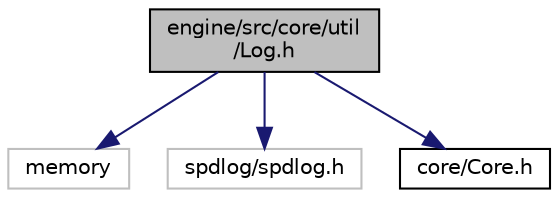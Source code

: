 digraph "engine/src/core/util/Log.h"
{
 // LATEX_PDF_SIZE
  edge [fontname="Helvetica",fontsize="10",labelfontname="Helvetica",labelfontsize="10"];
  node [fontname="Helvetica",fontsize="10",shape=record];
  Node1 [label="engine/src/core/util\l/Log.h",height=0.2,width=0.4,color="black", fillcolor="grey75", style="filled", fontcolor="black",tooltip="The engines logging utility."];
  Node1 -> Node2 [color="midnightblue",fontsize="10",style="solid"];
  Node2 [label="memory",height=0.2,width=0.4,color="grey75", fillcolor="white", style="filled",tooltip=" "];
  Node1 -> Node3 [color="midnightblue",fontsize="10",style="solid"];
  Node3 [label="spdlog/spdlog.h",height=0.2,width=0.4,color="grey75", fillcolor="white", style="filled",tooltip=" "];
  Node1 -> Node4 [color="midnightblue",fontsize="10",style="solid"];
  Node4 [label="core/Core.h",height=0.2,width=0.4,color="black", fillcolor="white", style="filled",URL="$Core_8h.html",tooltip="Core macros to be used all throughout the engine for development and production purposes."];
}

